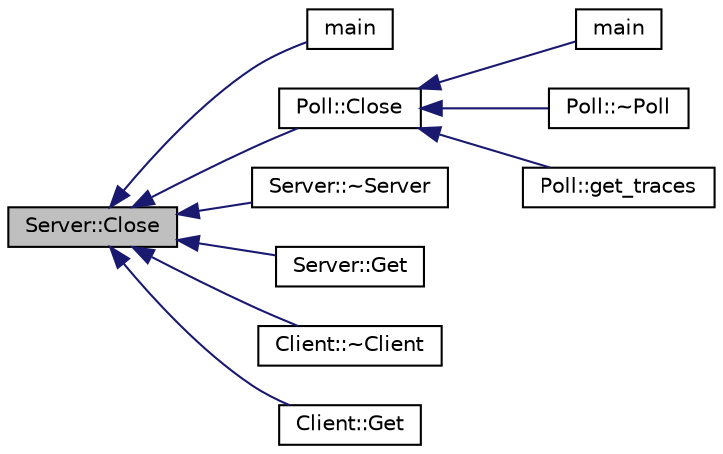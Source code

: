 digraph "Server::Close"
{
  edge [fontname="Helvetica",fontsize="10",labelfontname="Helvetica",labelfontsize="10"];
  node [fontname="Helvetica",fontsize="10",shape=record];
  rankdir="LR";
  Node1 [label="Server::Close",height=0.2,width=0.4,color="black", fillcolor="grey75", style="filled", fontcolor="black"];
  Node1 -> Node2 [dir="back",color="midnightblue",fontsize="10",style="solid",fontname="Helvetica"];
  Node2 [label="main",height=0.2,width=0.4,color="black", fillcolor="white", style="filled",URL="$dd/d8b/listener_8cpp.html#ae66f6b31b5ad750f1fe042a706a4e3d4"];
  Node1 -> Node3 [dir="back",color="midnightblue",fontsize="10",style="solid",fontname="Helvetica"];
  Node3 [label="Poll::Close",height=0.2,width=0.4,color="black", fillcolor="white", style="filled",URL="$d6/db0/class_poll.html#ab16cd3eb72cac653541300cb6536e710",tooltip="Close the sockets, any open files, and clean up. "];
  Node3 -> Node4 [dir="back",color="midnightblue",fontsize="10",style="solid",fontname="Helvetica"];
  Node4 [label="main",height=0.2,width=0.4,color="black", fillcolor="white", style="filled",URL="$d1/d50/poll2_8cpp.html#a0ddf1224851353fc92bfbff6f499fa97"];
  Node3 -> Node5 [dir="back",color="midnightblue",fontsize="10",style="solid",fontname="Helvetica"];
  Node5 [label="Poll::~Poll",height=0.2,width=0.4,color="black", fillcolor="white", style="filled",URL="$d6/db0/class_poll.html#ab99bf5ecc1992b6023e19fbb6b321f7a",tooltip="Destructor. "];
  Node3 -> Node6 [dir="back",color="midnightblue",fontsize="10",style="solid",fontname="Helvetica"];
  Node6 [label="Poll::get_traces",height=0.2,width=0.4,color="black", fillcolor="white", style="filled",URL="$d6/db0/class_poll.html#a7bc77d04169be53d1a3553e0a55932d6",tooltip="Acquire raw traces from a pixie module. "];
  Node1 -> Node7 [dir="back",color="midnightblue",fontsize="10",style="solid",fontname="Helvetica"];
  Node7 [label="Server::~Server",height=0.2,width=0.4,color="black", fillcolor="white", style="filled",URL="$dc/db6/class_server.html#a4b3aa2579cb1c8cd1d069582c14d0fa6"];
  Node1 -> Node8 [dir="back",color="midnightblue",fontsize="10",style="solid",fontname="Helvetica"];
  Node8 [label="Server::Get",height=0.2,width=0.4,color="black", fillcolor="white", style="filled",URL="$dc/db6/class_server.html#a5de021f3be9993d7e050c58f64cd083a"];
  Node1 -> Node9 [dir="back",color="midnightblue",fontsize="10",style="solid",fontname="Helvetica"];
  Node9 [label="Client::~Client",height=0.2,width=0.4,color="black", fillcolor="white", style="filled",URL="$d3/d7a/class_client.html#a840e519ca781888cbd54181572ebe3a7"];
  Node1 -> Node10 [dir="back",color="midnightblue",fontsize="10",style="solid",fontname="Helvetica"];
  Node10 [label="Client::Get",height=0.2,width=0.4,color="black", fillcolor="white", style="filled",URL="$d3/d7a/class_client.html#a7af74af1015f21528f63d6d9274b4b99"];
}

